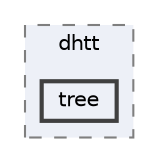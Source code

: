 digraph "dhtt/include/dhtt/tree"
{
 // LATEX_PDF_SIZE
  bgcolor="transparent";
  edge [fontname=Helvetica,fontsize=10,labelfontname=Helvetica,labelfontsize=10];
  node [fontname=Helvetica,fontsize=10,shape=box,height=0.2,width=0.4];
  compound=true
  subgraph clusterdir_b119dd001e3bbdc1954b89cd9f0d501d {
    graph [ bgcolor="#edf0f7", pencolor="grey50", label="dhtt", fontname=Helvetica,fontsize=10 style="filled,dashed", URL="dir_b119dd001e3bbdc1954b89cd9f0d501d.html",tooltip=""]
  dir_e69c21c7aabdc3d96a24d6b9f9ac91e6 [label="tree", fillcolor="#edf0f7", color="grey25", style="filled,bold", URL="dir_e69c21c7aabdc3d96a24d6b9f9ac91e6.html",tooltip=""];
  }
}
